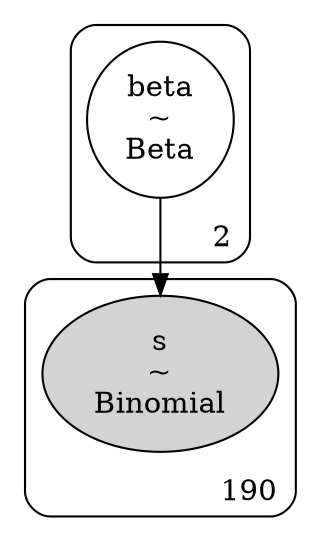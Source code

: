 digraph {
	subgraph cluster2 {
		beta [label="beta
~
Beta"]
		label=2 labeljust=r labelloc=b style=rounded
	}
	subgraph cluster190 {
		s [label="s
~
Binomial" style=filled]
		label=190 labeljust=r labelloc=b style=rounded
	}
	beta -> s
}
